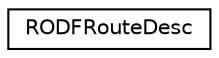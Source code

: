 digraph "Graphical Class Hierarchy"
{
  edge [fontname="Helvetica",fontsize="10",labelfontname="Helvetica",labelfontsize="10"];
  node [fontname="Helvetica",fontsize="10",shape=record];
  rankdir="LR";
  Node0 [label="RODFRouteDesc",height=0.2,width=0.4,color="black", fillcolor="white", style="filled",URL="$d8/d59/struct_r_o_d_f_route_desc.html",tooltip="A route within the DFROUTER. "];
}
